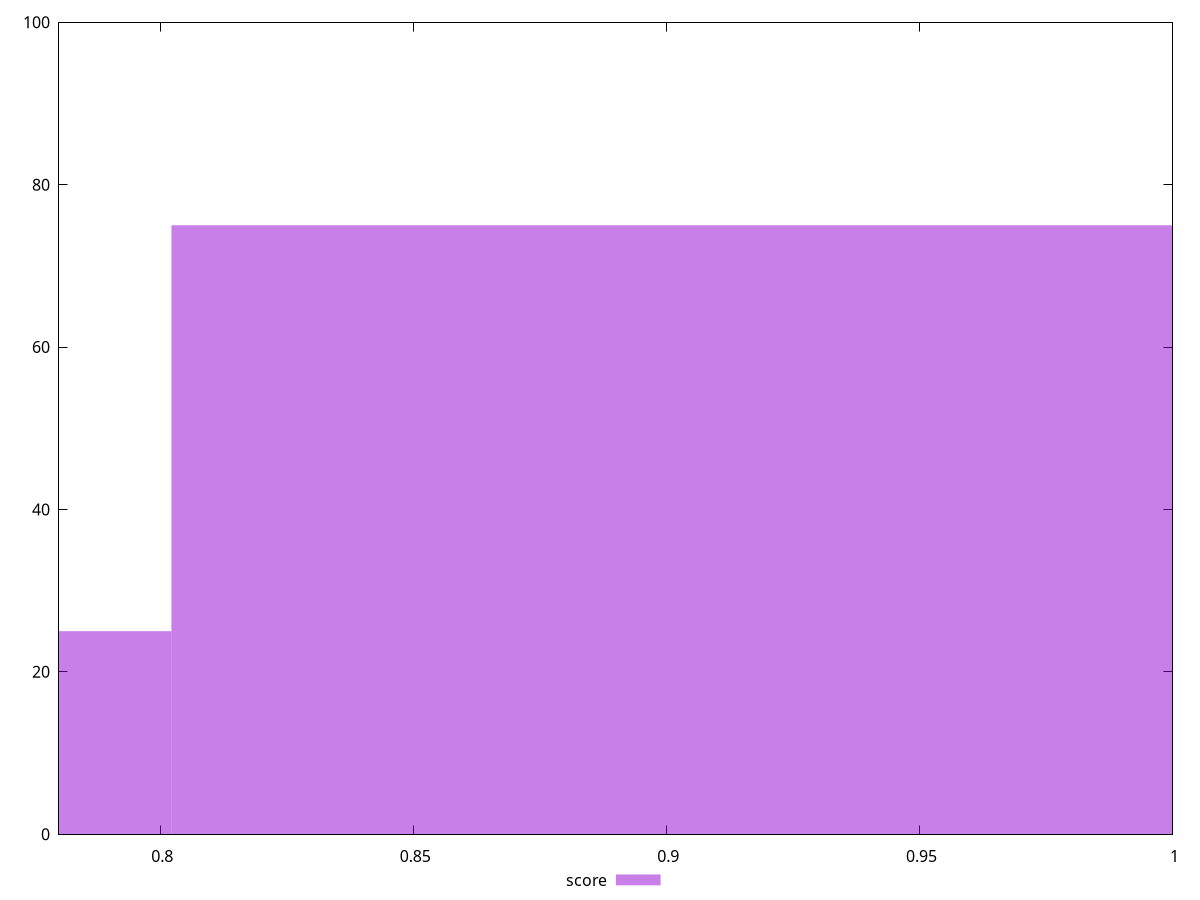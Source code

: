 reset

$score <<EOF
0.9168087899744686 75
0.6876065924808514 25
EOF

set key outside below
set boxwidth 0.22920219749361714
set xrange [0.78:1]
set yrange [0:100]
set trange [0:100]
set style fill transparent solid 0.5 noborder
set terminal svg size 640, 490 enhanced background rgb 'white'
set output "report_00025_2021-02-22T21:38:55.199Z/uses-long-cache-ttl/samples/pages+cached+noadtech+nomedia+nocss/score/histogram.svg"

plot $score title "score" with boxes

reset
